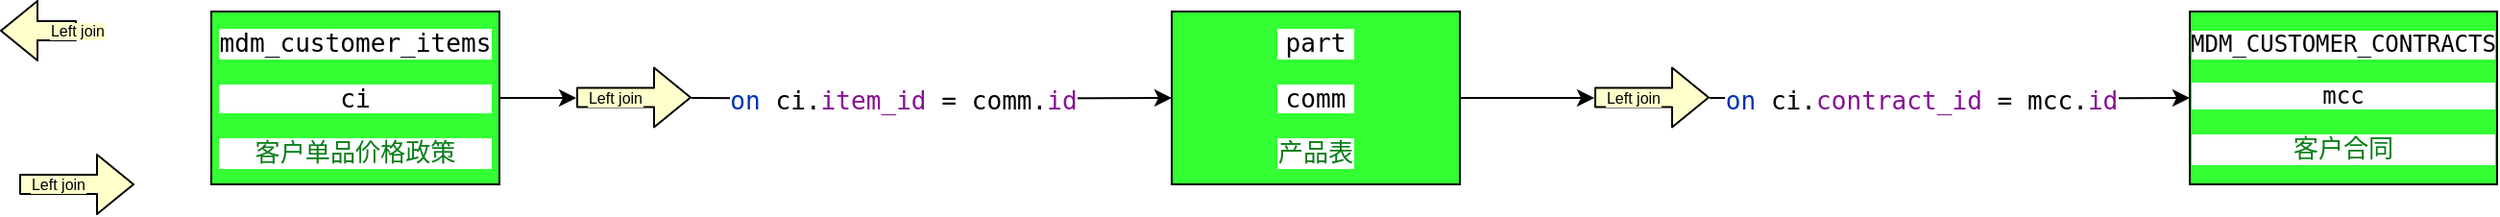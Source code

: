 <mxfile version="20.2.5" type="github">
  <diagram id="6vK9_6WlWK31njqkpUo-" name="第 1 页">
    <mxGraphModel dx="981" dy="-1851" grid="1" gridSize="10" guides="1" tooltips="1" connect="1" arrows="1" fold="1" page="1" pageScale="1" pageWidth="827" pageHeight="1169" math="0" shadow="0">
      <root>
        <mxCell id="0" />
        <mxCell id="1" parent="0" />
        <mxCell id="7zqC-qARssN10G4hnbU4-15" style="edgeStyle=orthogonalEdgeStyle;rounded=0;orthogonalLoop=1;jettySize=auto;html=1;" edge="1" parent="1" source="7zqC-qARssN10G4hnbU4-2">
          <mxGeometry relative="1" as="geometry">
            <mxPoint x="1110" y="2415" as="targetPoint" />
          </mxGeometry>
        </mxCell>
        <mxCell id="7zqC-qARssN10G4hnbU4-2" value="&lt;div style=&quot;text-align: center;&quot;&gt;&lt;pre style=&quot;background-color:#ffffff;color:#080808;font-family:&#39;JetBrains Mono&#39;,monospace;font-size:9.8pt;&quot;&gt;&lt;span style=&quot;color:#000000;&quot;&gt;mdm_customer_items&lt;/span&gt;&lt;/pre&gt;&lt;pre style=&quot;background-color:#ffffff;color:#080808;font-family:&#39;JetBrains Mono&#39;,monospace;font-size:9.8pt;&quot;&gt;&lt;pre style=&quot;font-family: &amp;quot;JetBrains Mono&amp;quot;, monospace; font-size: 9.8pt;&quot;&gt;&lt;span style=&quot;color:#000000;&quot;&gt;ci&lt;/span&gt;&lt;/pre&gt;&lt;/pre&gt;&lt;/div&gt;&lt;div style=&quot;text-align: center;&quot;&gt;&lt;pre style=&quot;background-color:#ffffff;color:#080808;font-family:&#39;宋体&#39;,monospace;font-size:9.8pt;&quot;&gt;&lt;span style=&quot;color:#067d17;&quot;&gt;客户单品价格政策&lt;/span&gt;&lt;/pre&gt;&lt;/div&gt;" style="rounded=0;whiteSpace=wrap;html=1;fillColor=#33FF33;align=center;" vertex="1" parent="1">
          <mxGeometry x="920" y="2370" width="150" height="90" as="geometry" />
        </mxCell>
        <mxCell id="7zqC-qARssN10G4hnbU4-5" value="" style="shape=flexArrow;endArrow=classic;html=1;rounded=1;fontSize=12;fillColor=#FFFFCC;" edge="1" parent="1">
          <mxGeometry width="50" height="50" relative="1" as="geometry">
            <mxPoint x="820" y="2460" as="sourcePoint" />
            <mxPoint x="880" y="2460" as="targetPoint" />
          </mxGeometry>
        </mxCell>
        <mxCell id="7zqC-qARssN10G4hnbU4-6" value="Left join" style="edgeLabel;html=1;align=center;verticalAlign=middle;resizable=0;points=[];fontSize=8;fillColor=#FFFFCC;strokeColor=default;rounded=1;labelBackgroundColor=#FFFFCC;" vertex="1" connectable="0" parent="7zqC-qARssN10G4hnbU4-5">
          <mxGeometry x="0.212" y="-4" relative="1" as="geometry">
            <mxPoint x="-17" y="-4" as="offset" />
          </mxGeometry>
        </mxCell>
        <mxCell id="7zqC-qARssN10G4hnbU4-8" value="" style="shape=flexArrow;endArrow=classic;html=1;rounded=1;fontSize=12;fillColor=#FFFFCC;" edge="1" parent="1">
          <mxGeometry width="50" height="50" relative="1" as="geometry">
            <mxPoint x="850" y="2380" as="sourcePoint" />
            <mxPoint x="810" y="2380" as="targetPoint" />
          </mxGeometry>
        </mxCell>
        <mxCell id="7zqC-qARssN10G4hnbU4-9" value="Left join" style="edgeLabel;html=1;align=center;verticalAlign=middle;resizable=0;points=[];fontSize=8;fillColor=#FFFFCC;strokeColor=default;rounded=1;labelBackgroundColor=#FFFFCC;" vertex="1" connectable="0" parent="7zqC-qARssN10G4hnbU4-8">
          <mxGeometry x="0.212" y="-4" relative="1" as="geometry">
            <mxPoint x="24" y="4" as="offset" />
          </mxGeometry>
        </mxCell>
        <mxCell id="7zqC-qARssN10G4hnbU4-16" style="edgeStyle=orthogonalEdgeStyle;rounded=0;orthogonalLoop=1;jettySize=auto;html=1;exitX=0;exitY=0.5;exitDx=0;exitDy=0;entryX=0;entryY=0.5;entryDx=0;entryDy=0;" edge="1" parent="1" target="7zqC-qARssN10G4hnbU4-11">
          <mxGeometry relative="1" as="geometry">
            <mxPoint x="1170" y="2415" as="sourcePoint" />
          </mxGeometry>
        </mxCell>
        <mxCell id="7zqC-qARssN10G4hnbU4-17" value="&lt;pre style=&quot;color: rgb(8, 8, 8); font-family: &amp;quot;JetBrains Mono&amp;quot;, monospace; font-size: 9.8pt;&quot;&gt;&lt;span style=&quot;color:#0033b3;&quot;&gt;on &lt;/span&gt;&lt;span style=&quot;color:#000000;&quot;&gt;ci&lt;/span&gt;.&lt;span style=&quot;color:#871094;&quot;&gt;item_id &lt;/span&gt;= &lt;span style=&quot;color:#000000;&quot;&gt;comm&lt;/span&gt;.&lt;span style=&quot;color:#871094;&quot;&gt;id&lt;/span&gt;&lt;/pre&gt;" style="edgeLabel;html=1;align=center;verticalAlign=middle;resizable=0;points=[];" vertex="1" connectable="0" parent="7zqC-qARssN10G4hnbU4-16">
          <mxGeometry x="-0.187" y="-2" relative="1" as="geometry">
            <mxPoint x="8" y="-2" as="offset" />
          </mxGeometry>
        </mxCell>
        <mxCell id="7zqC-qARssN10G4hnbU4-23" style="edgeStyle=orthogonalEdgeStyle;rounded=0;orthogonalLoop=1;jettySize=auto;html=1;" edge="1" parent="1" source="7zqC-qARssN10G4hnbU4-11">
          <mxGeometry relative="1" as="geometry">
            <mxPoint x="1640.0" y="2415" as="targetPoint" />
          </mxGeometry>
        </mxCell>
        <mxCell id="7zqC-qARssN10G4hnbU4-11" value="&lt;div style=&quot;text-align: center;&quot;&gt;&lt;pre style=&quot;background-color:#ffffff;color:#080808;font-family:&#39;JetBrains Mono&#39;,monospace;font-size:9.8pt;&quot;&gt;&lt;pre style=&quot;font-family: &amp;quot;JetBrains Mono&amp;quot;, monospace; font-size: 9.8pt;&quot;&gt;&lt;span style=&quot;color:#000000;&quot;&gt;part&lt;/span&gt;&lt;/pre&gt;&lt;/pre&gt;&lt;pre style=&quot;background-color:#ffffff;color:#080808;font-family:&#39;JetBrains Mono&#39;,monospace;font-size:9.8pt;&quot;&gt;&lt;pre style=&quot;font-family: &amp;quot;JetBrains Mono&amp;quot;, monospace; font-size: 9.8pt;&quot;&gt;&lt;span style=&quot;color:#000000;&quot;&gt;comm&lt;/span&gt;&lt;/pre&gt;&lt;/pre&gt;&lt;/div&gt;&lt;div style=&quot;text-align: center;&quot;&gt;&lt;pre style=&quot;background-color:#ffffff;color:#080808;font-family:&#39;宋体&#39;,monospace;font-size:9.8pt;&quot;&gt;&lt;pre style=&quot;font-family: 宋体, monospace; font-size: 9.8pt;&quot;&gt;&lt;span style=&quot;color:#067d17;&quot;&gt;产品表&lt;/span&gt;&lt;/pre&gt;&lt;/pre&gt;&lt;/div&gt;" style="rounded=0;whiteSpace=wrap;html=1;fillColor=#33FF33;align=center;" vertex="1" parent="1">
          <mxGeometry x="1420" y="2370" width="150" height="90" as="geometry" />
        </mxCell>
        <mxCell id="7zqC-qARssN10G4hnbU4-13" value="" style="shape=flexArrow;endArrow=classic;html=1;rounded=1;fontSize=12;fillColor=#FFFFCC;" edge="1" parent="1">
          <mxGeometry width="50" height="50" relative="1" as="geometry">
            <mxPoint x="1110" y="2414.71" as="sourcePoint" />
            <mxPoint x="1170" y="2414.71" as="targetPoint" />
          </mxGeometry>
        </mxCell>
        <mxCell id="7zqC-qARssN10G4hnbU4-14" value="Left join" style="edgeLabel;html=1;align=center;verticalAlign=middle;resizable=0;points=[];fontSize=8;fillColor=#FFFFCC;strokeColor=default;rounded=1;labelBackgroundColor=#FFFFCC;" vertex="1" connectable="0" parent="7zqC-qARssN10G4hnbU4-13">
          <mxGeometry x="0.212" y="-4" relative="1" as="geometry">
            <mxPoint x="-17" y="-4" as="offset" />
          </mxGeometry>
        </mxCell>
        <mxCell id="7zqC-qARssN10G4hnbU4-18" style="edgeStyle=orthogonalEdgeStyle;rounded=0;orthogonalLoop=1;jettySize=auto;html=1;exitX=0;exitY=0.5;exitDx=0;exitDy=0;entryX=0;entryY=0.5;entryDx=0;entryDy=0;" edge="1" parent="1" target="7zqC-qARssN10G4hnbU4-20">
          <mxGeometry relative="1" as="geometry">
            <mxPoint x="1700" y="2415" as="sourcePoint" />
          </mxGeometry>
        </mxCell>
        <mxCell id="7zqC-qARssN10G4hnbU4-19" value="&lt;pre style=&quot;color: rgb(8, 8, 8); font-family: &amp;quot;JetBrains Mono&amp;quot;, monospace; font-size: 9.8pt;&quot;&gt;&lt;pre style=&quot;font-family: &amp;quot;JetBrains Mono&amp;quot;, monospace; font-size: 9.8pt;&quot;&gt;&lt;span style=&quot;color:#0033b3;&quot;&gt;on &lt;/span&gt;&lt;span style=&quot;color:#000000;&quot;&gt;ci&lt;/span&gt;.&lt;span style=&quot;color:#871094;&quot;&gt;contract_id &lt;/span&gt;= &lt;span style=&quot;color:#000000;&quot;&gt;mcc&lt;/span&gt;.&lt;span style=&quot;color:#871094;&quot;&gt;id&lt;/span&gt;&lt;/pre&gt;&lt;/pre&gt;" style="edgeLabel;html=1;align=center;verticalAlign=middle;resizable=0;points=[];" vertex="1" connectable="0" parent="7zqC-qARssN10G4hnbU4-18">
          <mxGeometry x="-0.187" y="-2" relative="1" as="geometry">
            <mxPoint x="8" y="-2" as="offset" />
          </mxGeometry>
        </mxCell>
        <mxCell id="7zqC-qARssN10G4hnbU4-20" value="&lt;div style=&quot;text-align: center;&quot;&gt;&lt;pre style=&quot;background-color: rgb(255, 255, 255); color: rgb(8, 8, 8); font-family: &amp;quot;JetBrains Mono&amp;quot;, monospace;&quot;&gt;&lt;pre style=&quot;font-family: &amp;quot;JetBrains Mono&amp;quot;, monospace;&quot;&gt;&lt;span style=&quot;color: rgb(0, 0, 0);&quot;&gt;&lt;font style=&quot;font-size: 12px;&quot;&gt;MDM_CUSTOMER_CONTRACTS&lt;/font&gt;&lt;/span&gt;&lt;/pre&gt;&lt;/pre&gt;&lt;pre style=&quot;background-color: rgb(255, 255, 255); font-family: &amp;quot;JetBrains Mono&amp;quot;, monospace;&quot;&gt;&lt;pre style=&quot;font-family: &amp;quot;JetBrains Mono&amp;quot;, monospace;&quot;&gt;mcc&lt;/pre&gt;&lt;/pre&gt;&lt;/div&gt;&lt;div style=&quot;text-align: center;&quot;&gt;&lt;pre style=&quot;background-color: rgb(255, 255, 255); color: rgb(8, 8, 8); font-family: 宋体, monospace;&quot;&gt;&lt;pre style=&quot;font-family: 宋体, monospace;&quot;&gt;&lt;pre style=&quot;font-family: 宋体, monospace; font-size: 9.8pt;&quot;&gt;&lt;span style=&quot;color:#067d17;&quot;&gt;客户合同&lt;/span&gt;&lt;/pre&gt;&lt;/pre&gt;&lt;/pre&gt;&lt;/div&gt;" style="rounded=0;whiteSpace=wrap;html=1;fillColor=#33FF33;align=center;" vertex="1" parent="1">
          <mxGeometry x="1950" y="2370" width="160" height="90" as="geometry" />
        </mxCell>
        <mxCell id="7zqC-qARssN10G4hnbU4-21" value="" style="shape=flexArrow;endArrow=classic;html=1;rounded=1;fontSize=12;fillColor=#FFFFCC;" edge="1" parent="1">
          <mxGeometry width="50" height="50" relative="1" as="geometry">
            <mxPoint x="1640" y="2414.71" as="sourcePoint" />
            <mxPoint x="1700" y="2414.71" as="targetPoint" />
          </mxGeometry>
        </mxCell>
        <mxCell id="7zqC-qARssN10G4hnbU4-22" value="Left join" style="edgeLabel;html=1;align=center;verticalAlign=middle;resizable=0;points=[];fontSize=8;fillColor=#FFFFCC;strokeColor=default;rounded=1;labelBackgroundColor=#FFFFCC;" vertex="1" connectable="0" parent="7zqC-qARssN10G4hnbU4-21">
          <mxGeometry x="0.212" y="-4" relative="1" as="geometry">
            <mxPoint x="-17" y="-4" as="offset" />
          </mxGeometry>
        </mxCell>
      </root>
    </mxGraphModel>
  </diagram>
</mxfile>
